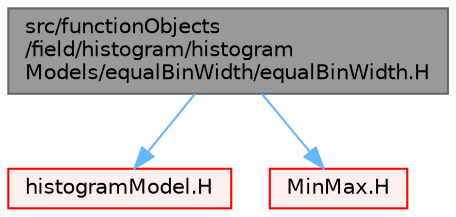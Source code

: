 digraph "src/functionObjects/field/histogram/histogramModels/equalBinWidth/equalBinWidth.H"
{
 // LATEX_PDF_SIZE
  bgcolor="transparent";
  edge [fontname=Helvetica,fontsize=10,labelfontname=Helvetica,labelfontsize=10];
  node [fontname=Helvetica,fontsize=10,shape=box,height=0.2,width=0.4];
  Node1 [id="Node000001",label="src/functionObjects\l/field/histogram/histogram\lModels/equalBinWidth/equalBinWidth.H",height=0.2,width=0.4,color="gray40", fillcolor="grey60", style="filled", fontcolor="black",tooltip=" "];
  Node1 -> Node2 [id="edge1_Node000001_Node000002",color="steelblue1",style="solid",tooltip=" "];
  Node2 [id="Node000002",label="histogramModel.H",height=0.2,width=0.4,color="red", fillcolor="#FFF0F0", style="filled",URL="$histogramModel_8H.html",tooltip=" "];
  Node1 -> Node189 [id="edge2_Node000001_Node000189",color="steelblue1",style="solid",tooltip=" "];
  Node189 [id="Node000189",label="MinMax.H",height=0.2,width=0.4,color="red", fillcolor="#FFF0F0", style="filled",URL="$MinMax_8H.html",tooltip=" "];
}

